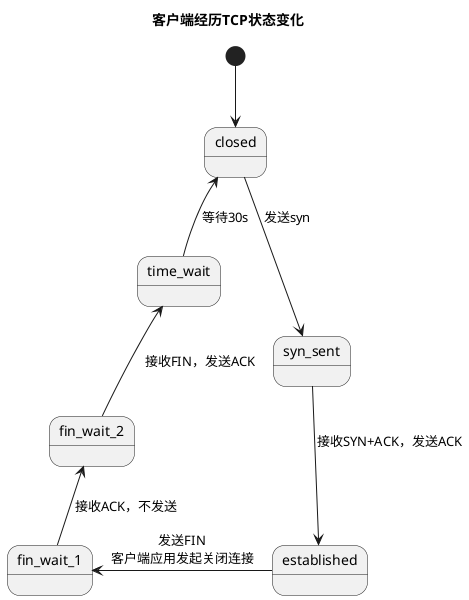 @startuml
title 客户端经历TCP状态变化
[*] --> closed

closed --> syn_sent : 发送syn
syn_sent --> established : 接收SYN+ACK，发送ACK
established -left-> fin_wait_1 : 发送FIN\n客户端应用发起关闭连接
fin_wait_1 -up-> fin_wait_2 : 接收ACK，不发送
fin_wait_2 -up-> time_wait : 接收FIN，发送ACK
time_wait -up-> closed : 等待30s

@enduml
